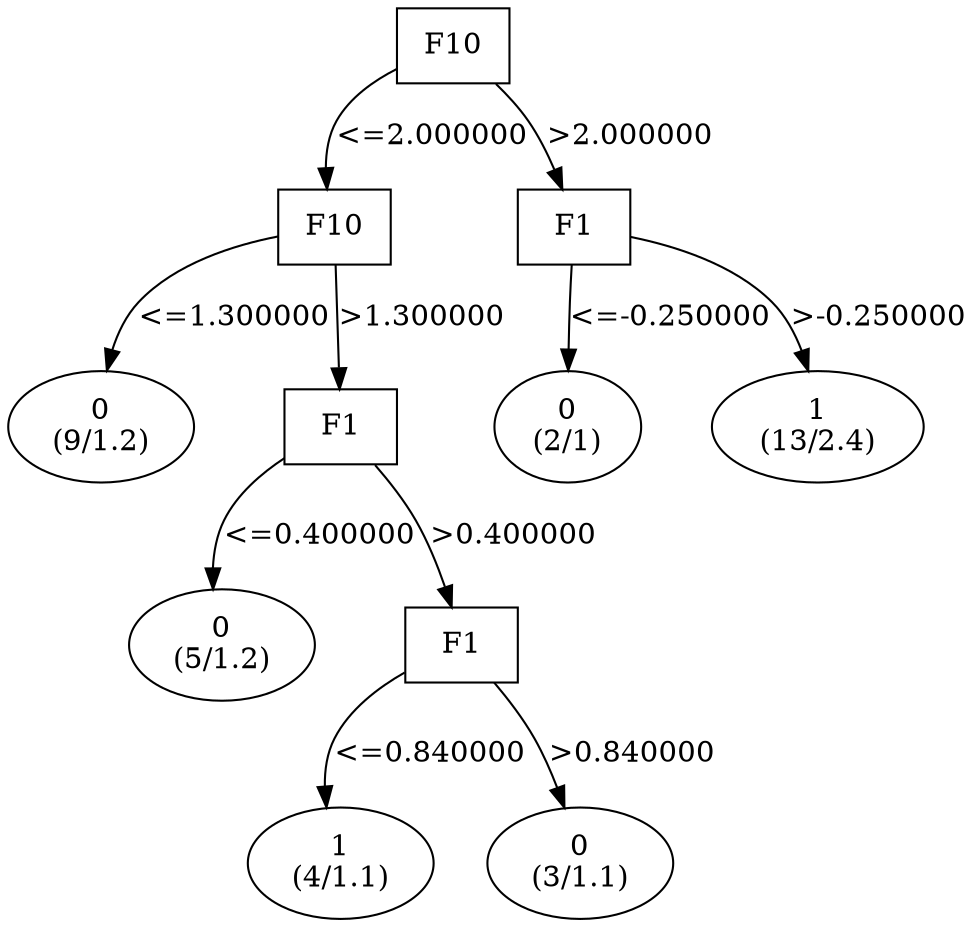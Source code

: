 digraph YaDT {
n0 [ shape=box, label="F10\n"]
n0 -> n1 [label="<=2.000000"]
n1 [ shape=box, label="F10\n"]
n1 -> n2 [label="<=1.300000"]
n2 [ shape=ellipse, label="0\n(9/1.2)"]
n1 -> n3 [label=">1.300000"]
n3 [ shape=box, label="F1\n"]
n3 -> n4 [label="<=0.400000"]
n4 [ shape=ellipse, label="0\n(5/1.2)"]
n3 -> n5 [label=">0.400000"]
n5 [ shape=box, label="F1\n"]
n5 -> n6 [label="<=0.840000"]
n6 [ shape=ellipse, label="1\n(4/1.1)"]
n5 -> n7 [label=">0.840000"]
n7 [ shape=ellipse, label="0\n(3/1.1)"]
n0 -> n11 [label=">2.000000"]
n11 [ shape=box, label="F1\n"]
n11 -> n12 [label="<=-0.250000"]
n12 [ shape=ellipse, label="0\n(2/1)"]
n11 -> n13 [label=">-0.250000"]
n13 [ shape=ellipse, label="1\n(13/2.4)"]
}
